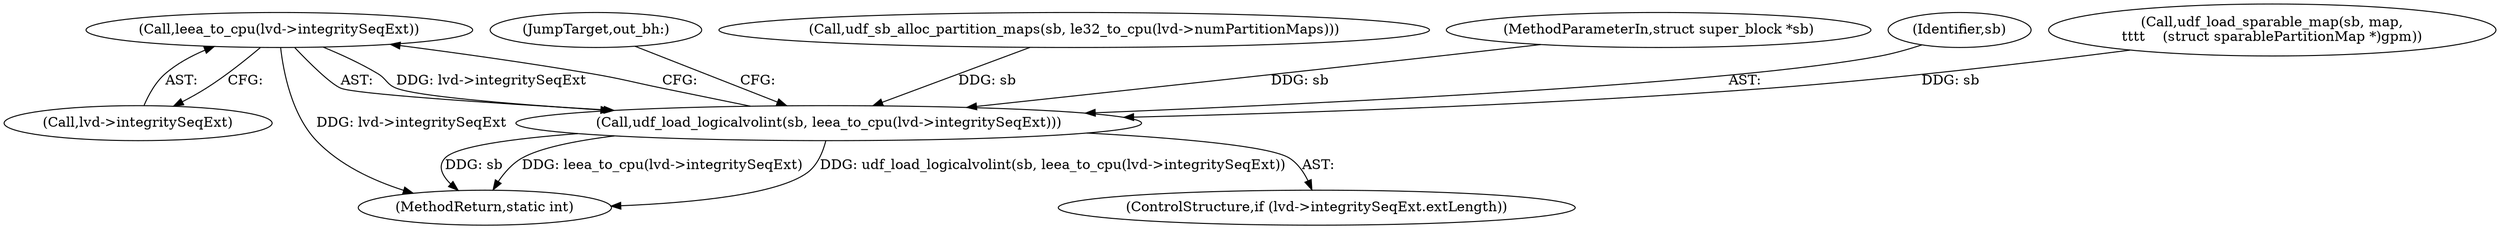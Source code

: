 digraph "0_linux_1df2ae31c724e57be9d7ac00d78db8a5dabdd050@pointer" {
"1000581" [label="(Call,leea_to_cpu(lvd->integritySeqExt))"];
"1000579" [label="(Call,udf_load_logicalvolint(sb, leea_to_cpu(lvd->integritySeqExt)))"];
"1000590" [label="(MethodReturn,static int)"];
"1000579" [label="(Call,udf_load_logicalvolint(sb, leea_to_cpu(lvd->integritySeqExt)))"];
"1000581" [label="(Call,leea_to_cpu(lvd->integritySeqExt))"];
"1000573" [label="(ControlStructure,if (lvd->integritySeqExt.extLength))"];
"1000585" [label="(JumpTarget,out_bh:)"];
"1000177" [label="(Call,udf_sb_alloc_partition_maps(sb, le32_to_cpu(lvd->numPartitionMaps)))"];
"1000101" [label="(MethodParameterIn,struct super_block *sb)"];
"1000580" [label="(Identifier,sb)"];
"1000352" [label="(Call,udf_load_sparable_map(sb, map,\n\t\t\t\t    (struct sparablePartitionMap *)gpm))"];
"1000582" [label="(Call,lvd->integritySeqExt)"];
"1000581" -> "1000579"  [label="AST: "];
"1000581" -> "1000582"  [label="CFG: "];
"1000582" -> "1000581"  [label="AST: "];
"1000579" -> "1000581"  [label="CFG: "];
"1000581" -> "1000590"  [label="DDG: lvd->integritySeqExt"];
"1000581" -> "1000579"  [label="DDG: lvd->integritySeqExt"];
"1000579" -> "1000573"  [label="AST: "];
"1000580" -> "1000579"  [label="AST: "];
"1000585" -> "1000579"  [label="CFG: "];
"1000579" -> "1000590"  [label="DDG: udf_load_logicalvolint(sb, leea_to_cpu(lvd->integritySeqExt))"];
"1000579" -> "1000590"  [label="DDG: sb"];
"1000579" -> "1000590"  [label="DDG: leea_to_cpu(lvd->integritySeqExt)"];
"1000177" -> "1000579"  [label="DDG: sb"];
"1000352" -> "1000579"  [label="DDG: sb"];
"1000101" -> "1000579"  [label="DDG: sb"];
}

